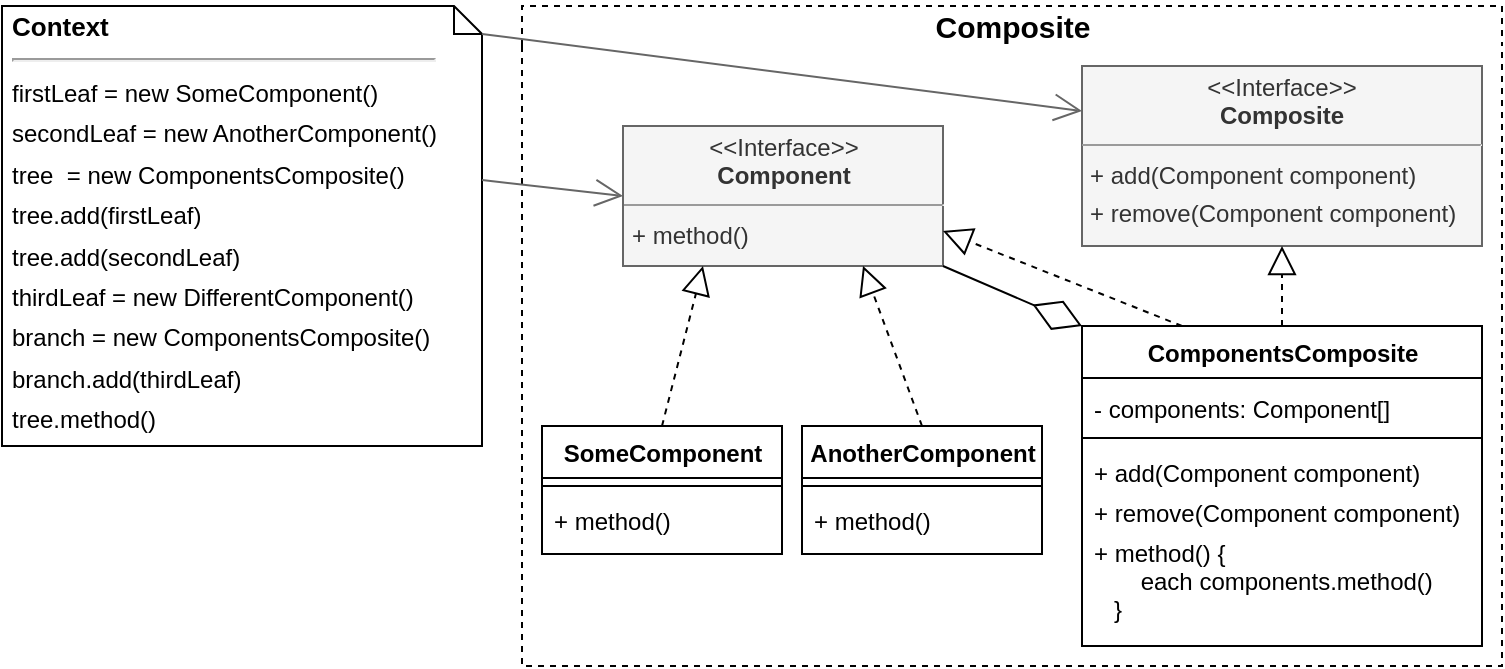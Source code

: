 <mxfile version="13.7.3" type="device"><diagram id="Mc02vGGFIfTnQQPVN4OX" name="Страница 1"><mxGraphModel dx="905" dy="672" grid="0" gridSize="10" guides="1" tooltips="1" connect="1" arrows="1" fold="1" page="0" pageScale="1" pageWidth="827" pageHeight="1169" math="0" shadow="0"><root><mxCell id="0"/><mxCell id="1" parent="0"/><mxCell id="oZI8sNnL-pfkXHT647tD-157" value="&lt;p style=&quot;line-height: 20%&quot;&gt;Context&lt;br&gt;&lt;/p&gt;&lt;hr&gt;&lt;span style=&quot;font-size: 12px ; font-weight: 400 ; line-height: 170%&quot;&gt;firstLeaf = new SomeComponent()&lt;br&gt;&lt;/span&gt;&lt;font style=&quot;font-size: 12px&quot;&gt;&lt;span style=&quot;font-weight: normal ; line-height: 170%&quot;&gt;secondLeaf = new AnotherComponent()&lt;br&gt;&lt;/span&gt;&lt;/font&gt;&lt;span style=&quot;font-weight: 400 ; line-height: 170% ; font-size: 12px&quot;&gt;tree&amp;nbsp; = new ComponentsComposite()&lt;br&gt;&lt;/span&gt;&lt;span style=&quot;font-size: 12px ; font-weight: 400 ; line-height: 170%&quot;&gt;tree.add(firstLeaf)&lt;br&gt;&lt;/span&gt;&lt;span style=&quot;font-size: 12px ; font-weight: 400 ; line-height: 170%&quot;&gt;tree.add(secondLeaf)&lt;br&gt;&lt;/span&gt;&lt;span style=&quot;font-size: 12px ; font-weight: 400 ; line-height: 170%&quot;&gt;thirdLeaf = new DifferentComponent()&lt;br&gt;branch = new ComponentsComposite()&lt;br&gt;branch.add(thirdLeaf)&lt;br&gt;tree.method()&lt;br&gt;&lt;/span&gt;&lt;br&gt;&lt;p&gt;&lt;/p&gt;" style="shape=note;size=14;verticalAlign=top;align=left;spacingTop=-13;rounded=0;shadow=0;glass=0;comic=0;strokeColor=#000000;fillColor=none;fontSize=13;fontStyle=1;labelBorderColor=none;whiteSpace=wrap;html=1;spacingLeft=0;spacingBottom=0;spacingRight=0;spacing=5;labelBackgroundColor=none;" parent="1" vertex="1"><mxGeometry x="40" y="20" width="240" height="220" as="geometry"/></mxCell><mxCell id="oZI8sNnL-pfkXHT647tD-158" value="Composite" style="swimlane;html=1;horizontal=1;startSize=20;fillColor=none;strokeColor=#000000;rounded=0;comic=0;fontSize=15;dashed=1;swimlaneLine=0;shadow=0;glass=0;perimeterSpacing=0;labelBackgroundColor=none;collapsible=0;" parent="1" vertex="1"><mxGeometry x="300" y="20" width="490" height="330" as="geometry"><mxRectangle x="270" y="60" width="100" height="20" as="alternateBounds"/></mxGeometry></mxCell><mxCell id="oZI8sNnL-pfkXHT647tD-159" value="ComponentsComposite" style="swimlane;fontStyle=1;align=center;verticalAlign=top;childLayout=stackLayout;horizontal=1;startSize=26;horizontalStack=0;resizeParent=1;resizeParentMax=0;resizeLast=0;collapsible=0;marginBottom=0;rounded=0;shadow=0;glass=0;comic=0;strokeWidth=1;fontSize=12;labelBackgroundColor=none;fillColor=#ffffff;html=1;" parent="oZI8sNnL-pfkXHT647tD-158" vertex="1"><mxGeometry x="280" y="160" width="200" height="160" as="geometry"/></mxCell><mxCell id="oZI8sNnL-pfkXHT647tD-160" value="- components: Component[]" style="text;strokeColor=none;fillColor=none;align=left;verticalAlign=top;spacingLeft=4;spacingRight=4;overflow=hidden;rotatable=0;points=[[0,0.5],[1,0.5]];portConstraint=eastwest;spacingTop=2;" parent="oZI8sNnL-pfkXHT647tD-159" vertex="1"><mxGeometry y="26" width="200" height="26" as="geometry"/></mxCell><mxCell id="oZI8sNnL-pfkXHT647tD-161" value="" style="line;strokeWidth=1;fillColor=none;align=left;verticalAlign=middle;spacingTop=-1;spacingLeft=3;spacingRight=3;rotatable=0;labelPosition=right;points=[];portConstraint=eastwest;" parent="oZI8sNnL-pfkXHT647tD-159" vertex="1"><mxGeometry y="52" width="200" height="8" as="geometry"/></mxCell><mxCell id="oZI8sNnL-pfkXHT647tD-162" value="+ add(Component component)" style="text;strokeColor=none;fillColor=none;align=left;verticalAlign=top;spacingLeft=4;spacingRight=4;overflow=hidden;rotatable=0;points=[[0,0.5],[1,0.5]];portConstraint=eastwest;" parent="oZI8sNnL-pfkXHT647tD-159" vertex="1"><mxGeometry y="60" width="200" height="20" as="geometry"/></mxCell><mxCell id="oZI8sNnL-pfkXHT647tD-163" value="+ remove(Component component)" style="text;strokeColor=none;fillColor=none;align=left;verticalAlign=top;spacingLeft=4;spacingRight=4;overflow=hidden;rotatable=0;points=[[0,0.5],[1,0.5]];portConstraint=eastwest;" parent="oZI8sNnL-pfkXHT647tD-159" vertex="1"><mxGeometry y="80" width="200" height="20" as="geometry"/></mxCell><mxCell id="oZI8sNnL-pfkXHT647tD-165" value="+ method() {&#10;       each components.method()&#10;   }" style="text;strokeColor=none;fillColor=none;align=left;verticalAlign=top;spacingLeft=4;spacingRight=4;overflow=hidden;rotatable=0;points=[[0,0.5],[1,0.5]];portConstraint=eastwest;spacing=2;" parent="oZI8sNnL-pfkXHT647tD-159" vertex="1"><mxGeometry y="100" width="200" height="60" as="geometry"/></mxCell><mxCell id="XXra6fPtIWifNvEC1R8K-2" value="AnotherComponent" style="swimlane;fontStyle=1;align=center;verticalAlign=top;childLayout=stackLayout;horizontal=1;startSize=26;horizontalStack=0;resizeParent=1;resizeParentMax=0;resizeLast=0;collapsible=0;marginBottom=0;rounded=0;shadow=0;glass=0;comic=0;strokeWidth=1;fontSize=12;labelBackgroundColor=none;fillColor=#ffffff;html=1;" vertex="1" parent="oZI8sNnL-pfkXHT647tD-158"><mxGeometry x="140" y="210" width="120" height="64" as="geometry"/></mxCell><mxCell id="XXra6fPtIWifNvEC1R8K-3" value="" style="line;strokeWidth=1;fillColor=none;align=left;verticalAlign=middle;spacingTop=-1;spacingLeft=3;spacingRight=3;rotatable=0;labelPosition=right;points=[];portConstraint=eastwest;" vertex="1" parent="XXra6fPtIWifNvEC1R8K-2"><mxGeometry y="26" width="120" height="8" as="geometry"/></mxCell><mxCell id="XXra6fPtIWifNvEC1R8K-4" value="+ method()" style="text;strokeColor=none;fillColor=none;align=left;verticalAlign=top;spacingLeft=4;spacingRight=4;overflow=hidden;rotatable=0;points=[[0,0.5],[1,0.5]];portConstraint=eastwest;" vertex="1" parent="XXra6fPtIWifNvEC1R8K-2"><mxGeometry y="34" width="120" height="30" as="geometry"/></mxCell><mxCell id="oZI8sNnL-pfkXHT647tD-169" value="SomeComponent" style="swimlane;fontStyle=1;align=center;verticalAlign=top;childLayout=stackLayout;horizontal=1;startSize=26;horizontalStack=0;resizeParent=1;resizeParentMax=0;resizeLast=0;collapsible=0;marginBottom=0;rounded=0;shadow=0;glass=0;comic=0;strokeWidth=1;fontSize=12;labelBackgroundColor=none;fillColor=#ffffff;html=1;" parent="oZI8sNnL-pfkXHT647tD-158" vertex="1"><mxGeometry x="10" y="210" width="120" height="64" as="geometry"/></mxCell><mxCell id="oZI8sNnL-pfkXHT647tD-170" value="" style="line;strokeWidth=1;fillColor=none;align=left;verticalAlign=middle;spacingTop=-1;spacingLeft=3;spacingRight=3;rotatable=0;labelPosition=right;points=[];portConstraint=eastwest;" parent="oZI8sNnL-pfkXHT647tD-169" vertex="1"><mxGeometry y="26" width="120" height="8" as="geometry"/></mxCell><mxCell id="oZI8sNnL-pfkXHT647tD-171" value="+ method()" style="text;strokeColor=none;fillColor=none;align=left;verticalAlign=top;spacingLeft=4;spacingRight=4;overflow=hidden;rotatable=0;points=[[0,0.5],[1,0.5]];portConstraint=eastwest;" parent="oZI8sNnL-pfkXHT647tD-169" vertex="1"><mxGeometry y="34" width="120" height="30" as="geometry"/></mxCell><mxCell id="oZI8sNnL-pfkXHT647tD-166" value="&lt;p style=&quot;margin: 4px 0px 0px ; text-align: center ; line-height: 120%&quot;&gt;&lt;span&gt;&amp;lt;&amp;lt;Interface&amp;gt;&amp;gt;&lt;/span&gt;&lt;br&gt;&lt;b&gt;Component&lt;/b&gt;&lt;/p&gt;&lt;hr size=&quot;1&quot;&gt;&lt;p style=&quot;margin: 0px 0px 0px 4px ; line-height: 160%&quot;&gt;+ method()&lt;/p&gt;" style="verticalAlign=top;align=left;overflow=fill;fontSize=12;fontFamily=Helvetica;html=1;rounded=0;shadow=0;glass=0;comic=0;labelBackgroundColor=none;labelBorderColor=none;imageAspect=1;noLabel=0;portConstraintRotation=0;snapToPoint=0;container=1;dropTarget=1;collapsible=0;autosize=0;spacingLeft=0;spacingRight=0;fontStyle=0;fillColor=#f5f5f5;strokeColor=#666666;fontColor=#333333;" parent="oZI8sNnL-pfkXHT647tD-158" vertex="1"><mxGeometry x="50.5" y="60" width="160" height="70" as="geometry"/></mxCell><mxCell id="oZI8sNnL-pfkXHT647tD-168" value="" style="endArrow=block;dashed=1;endFill=0;endSize=12;html=1;fontSize=12;fontColor=#000000;exitX=0.5;exitY=0;exitDx=0;exitDy=0;entryX=0.25;entryY=1;entryDx=0;entryDy=0;" parent="oZI8sNnL-pfkXHT647tD-158" source="oZI8sNnL-pfkXHT647tD-169" target="oZI8sNnL-pfkXHT647tD-166" edge="1"><mxGeometry width="160" relative="1" as="geometry"><mxPoint x="500" y="179" as="sourcePoint"/><mxPoint x="660" y="179" as="targetPoint"/></mxGeometry></mxCell><mxCell id="XXra6fPtIWifNvEC1R8K-5" value="" style="endArrow=block;dashed=1;endFill=0;endSize=12;html=1;fontSize=12;fontColor=#000000;exitX=0.5;exitY=0;exitDx=0;exitDy=0;entryX=0.75;entryY=1;entryDx=0;entryDy=0;" edge="1" parent="oZI8sNnL-pfkXHT647tD-158" source="XXra6fPtIWifNvEC1R8K-2" target="oZI8sNnL-pfkXHT647tD-166"><mxGeometry width="160" relative="1" as="geometry"><mxPoint x="619.5" y="240.0" as="sourcePoint"/><mxPoint x="670.5" y="150" as="targetPoint"/></mxGeometry></mxCell><mxCell id="XXra6fPtIWifNvEC1R8K-1" value="&lt;p style=&quot;margin: 4px 0px 0px ; text-align: center ; line-height: 120%&quot;&gt;&lt;span&gt;&amp;lt;&amp;lt;Interface&amp;gt;&amp;gt;&lt;/span&gt;&lt;br&gt;&lt;b&gt;Composite&lt;/b&gt;&lt;/p&gt;&lt;hr size=&quot;1&quot;&gt;&lt;p style=&quot;margin: 0px 0px 0px 4px ; line-height: 160%&quot;&gt;+ add(Component component)&lt;/p&gt;&lt;p style=&quot;margin: 0px 0px 0px 4px ; line-height: 160%&quot;&gt;+ remove(Component component)&lt;/p&gt;" style="verticalAlign=top;align=left;overflow=fill;fontSize=12;fontFamily=Helvetica;html=1;rounded=0;shadow=0;glass=0;comic=0;labelBackgroundColor=none;labelBorderColor=none;imageAspect=1;noLabel=0;portConstraintRotation=0;snapToPoint=0;container=1;dropTarget=1;collapsible=0;autosize=0;spacingLeft=0;spacingRight=0;fontStyle=0;fillColor=#f5f5f5;strokeColor=#666666;fontColor=#333333;" vertex="1" parent="oZI8sNnL-pfkXHT647tD-158"><mxGeometry x="280" y="30" width="200" height="90" as="geometry"/></mxCell><mxCell id="XXra6fPtIWifNvEC1R8K-6" value="" style="endArrow=block;dashed=1;endFill=0;endSize=12;html=1;fontSize=12;fontColor=#000000;exitX=0.5;exitY=0;exitDx=0;exitDy=0;entryX=0.5;entryY=1;entryDx=0;entryDy=0;" edge="1" parent="oZI8sNnL-pfkXHT647tD-158" source="oZI8sNnL-pfkXHT647tD-159" target="XXra6fPtIWifNvEC1R8K-1"><mxGeometry width="160" relative="1" as="geometry"><mxPoint x="610" y="240.0" as="sourcePoint"/><mxPoint x="630.5" y="150" as="targetPoint"/></mxGeometry></mxCell><mxCell id="XXra6fPtIWifNvEC1R8K-7" value="" style="endArrow=block;dashed=1;endFill=0;endSize=12;html=1;fontSize=12;fontColor=#000000;exitX=0.25;exitY=0;exitDx=0;exitDy=0;entryX=1;entryY=0.75;entryDx=0;entryDy=0;" edge="1" parent="oZI8sNnL-pfkXHT647tD-158" source="oZI8sNnL-pfkXHT647tD-159" target="oZI8sNnL-pfkXHT647tD-166"><mxGeometry width="160" relative="1" as="geometry"><mxPoint x="425" y="192" as="sourcePoint"/><mxPoint x="425" y="150" as="targetPoint"/></mxGeometry></mxCell><mxCell id="oZI8sNnL-pfkXHT647tD-167" value="" style="endArrow=diamondThin;endFill=0;endSize=24;html=1;fontSize=12;fontColor=#000000;entryX=0;entryY=0;entryDx=0;entryDy=0;exitX=1;exitY=1;exitDx=0;exitDy=0;" parent="oZI8sNnL-pfkXHT647tD-158" source="oZI8sNnL-pfkXHT647tD-166" target="oZI8sNnL-pfkXHT647tD-159" edge="1"><mxGeometry width="160" relative="1" as="geometry"><mxPoint x="330" y="86" as="sourcePoint"/><mxPoint x="180" y="116" as="targetPoint"/></mxGeometry></mxCell><mxCell id="oZI8sNnL-pfkXHT647tD-172" value="" style="endArrow=open;endFill=1;endSize=12;html=1;exitX=0;exitY=0;exitDx=240;exitDy=87;exitPerimeter=0;entryX=0;entryY=0.5;entryDx=0;entryDy=0;strokeColor=#666666;" parent="1" source="oZI8sNnL-pfkXHT647tD-157" target="oZI8sNnL-pfkXHT647tD-166" edge="1"><mxGeometry width="160" relative="1" as="geometry"><mxPoint x="770" y="100" as="sourcePoint"/><mxPoint x="701" y="-2600" as="targetPoint"/></mxGeometry></mxCell><mxCell id="oZI8sNnL-pfkXHT647tD-173" value="" style="endArrow=open;endFill=1;endSize=12;html=1;exitX=0;exitY=0;exitDx=240;exitDy=14;exitPerimeter=0;entryX=0;entryY=0.25;entryDx=0;entryDy=0;strokeColor=#666666;" parent="1" source="oZI8sNnL-pfkXHT647tD-157" target="XXra6fPtIWifNvEC1R8K-1" edge="1"><mxGeometry width="160" relative="1" as="geometry"><mxPoint x="770" y="20" as="sourcePoint"/><mxPoint x="701" y="-2600" as="targetPoint"/></mxGeometry></mxCell></root></mxGraphModel></diagram></mxfile>